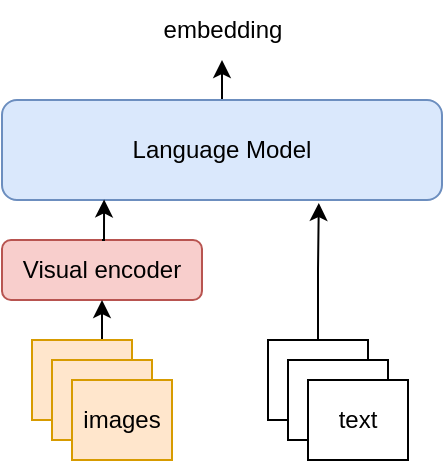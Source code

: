 <mxfile version="24.9.1">
  <diagram name="第 1 页" id="kxdsgJ4xXSdfHhP7iqdU">
    <mxGraphModel dx="823" dy="413" grid="1" gridSize="10" guides="1" tooltips="1" connect="1" arrows="1" fold="1" page="1" pageScale="1" pageWidth="827" pageHeight="1169" math="0" shadow="0">
      <root>
        <mxCell id="0" />
        <mxCell id="1" parent="0" />
        <mxCell id="-y7Y4IlDmgTwKsSBanf7-20" style="edgeStyle=orthogonalEdgeStyle;rounded=0;orthogonalLoop=1;jettySize=auto;html=1;exitX=0.5;exitY=0;exitDx=0;exitDy=0;entryX=0.5;entryY=1;entryDx=0;entryDy=0;" edge="1" parent="1" source="-y7Y4IlDmgTwKsSBanf7-1" target="-y7Y4IlDmgTwKsSBanf7-19">
          <mxGeometry relative="1" as="geometry" />
        </mxCell>
        <mxCell id="-y7Y4IlDmgTwKsSBanf7-1" value="Language Model" style="rounded=1;whiteSpace=wrap;html=1;fillColor=#dae8fc;strokeColor=#6c8ebf;" vertex="1" parent="1">
          <mxGeometry x="210" y="260" width="220" height="50" as="geometry" />
        </mxCell>
        <mxCell id="-y7Y4IlDmgTwKsSBanf7-2" value="Visual encoder" style="rounded=1;whiteSpace=wrap;html=1;fillColor=#f8cecc;strokeColor=#b85450;" vertex="1" parent="1">
          <mxGeometry x="210" y="330" width="100" height="30" as="geometry" />
        </mxCell>
        <mxCell id="-y7Y4IlDmgTwKsSBanf7-18" style="edgeStyle=orthogonalEdgeStyle;rounded=0;orthogonalLoop=1;jettySize=auto;html=1;exitX=0.75;exitY=0;exitDx=0;exitDy=0;entryX=0.5;entryY=1;entryDx=0;entryDy=0;" edge="1" parent="1" source="-y7Y4IlDmgTwKsSBanf7-3" target="-y7Y4IlDmgTwKsSBanf7-2">
          <mxGeometry relative="1" as="geometry" />
        </mxCell>
        <mxCell id="-y7Y4IlDmgTwKsSBanf7-3" value="" style="rounded=0;whiteSpace=wrap;html=1;fillColor=#ffe6cc;strokeColor=#d79b00;" vertex="1" parent="1">
          <mxGeometry x="225" y="380" width="50" height="40" as="geometry" />
        </mxCell>
        <mxCell id="-y7Y4IlDmgTwKsSBanf7-4" value="" style="rounded=0;whiteSpace=wrap;html=1;fillColor=#ffe6cc;strokeColor=#d79b00;" vertex="1" parent="1">
          <mxGeometry x="235" y="390" width="50" height="40" as="geometry" />
        </mxCell>
        <mxCell id="-y7Y4IlDmgTwKsSBanf7-5" value="images" style="rounded=0;whiteSpace=wrap;html=1;fillColor=#ffe6cc;strokeColor=#d79b00;" vertex="1" parent="1">
          <mxGeometry x="245" y="400" width="50" height="40" as="geometry" />
        </mxCell>
        <mxCell id="-y7Y4IlDmgTwKsSBanf7-13" value="" style="rounded=0;whiteSpace=wrap;html=1;" vertex="1" parent="1">
          <mxGeometry x="343" y="380" width="50" height="40" as="geometry" />
        </mxCell>
        <mxCell id="-y7Y4IlDmgTwKsSBanf7-14" value="" style="rounded=0;whiteSpace=wrap;html=1;" vertex="1" parent="1">
          <mxGeometry x="353" y="390" width="50" height="40" as="geometry" />
        </mxCell>
        <mxCell id="-y7Y4IlDmgTwKsSBanf7-15" value="text" style="rounded=0;whiteSpace=wrap;html=1;" vertex="1" parent="1">
          <mxGeometry x="363" y="400" width="50" height="40" as="geometry" />
        </mxCell>
        <mxCell id="-y7Y4IlDmgTwKsSBanf7-16" style="edgeStyle=orthogonalEdgeStyle;rounded=0;orthogonalLoop=1;jettySize=auto;html=1;exitX=0.5;exitY=0;exitDx=0;exitDy=0;entryX=0.232;entryY=0.994;entryDx=0;entryDy=0;entryPerimeter=0;" edge="1" parent="1" source="-y7Y4IlDmgTwKsSBanf7-2" target="-y7Y4IlDmgTwKsSBanf7-1">
          <mxGeometry relative="1" as="geometry" />
        </mxCell>
        <mxCell id="-y7Y4IlDmgTwKsSBanf7-17" style="edgeStyle=orthogonalEdgeStyle;rounded=0;orthogonalLoop=1;jettySize=auto;html=1;exitX=0.5;exitY=0;exitDx=0;exitDy=0;entryX=0.72;entryY=1.03;entryDx=0;entryDy=0;entryPerimeter=0;" edge="1" parent="1" source="-y7Y4IlDmgTwKsSBanf7-13" target="-y7Y4IlDmgTwKsSBanf7-1">
          <mxGeometry relative="1" as="geometry" />
        </mxCell>
        <mxCell id="-y7Y4IlDmgTwKsSBanf7-19" value="embedding" style="text;html=1;align=center;verticalAlign=middle;whiteSpace=wrap;rounded=0;" vertex="1" parent="1">
          <mxGeometry x="266.5" y="210" width="107" height="30" as="geometry" />
        </mxCell>
      </root>
    </mxGraphModel>
  </diagram>
</mxfile>
